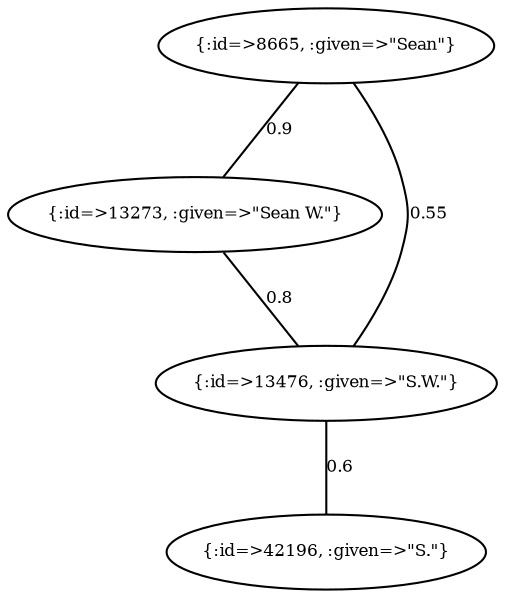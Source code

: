graph Collector__WeightedGraph {
    "{:id=>8665, :given=>\"Sean\"}" [
        fontsize = 8,
        label = "{:id=>8665, :given=>\"Sean\"}"
    ]

    "{:id=>13273, :given=>\"Sean W.\"}" [
        fontsize = 8,
        label = "{:id=>13273, :given=>\"Sean W.\"}"
    ]

    "{:id=>13476, :given=>\"S.W.\"}" [
        fontsize = 8,
        label = "{:id=>13476, :given=>\"S.W.\"}"
    ]

    "{:id=>42196, :given=>\"S.\"}" [
        fontsize = 8,
        label = "{:id=>42196, :given=>\"S.\"}"
    ]

    "{:id=>8665, :given=>\"Sean\"}" -- "{:id=>13273, :given=>\"Sean W.\"}" [
        fontsize = 8,
        label = 0.9
    ]

    "{:id=>8665, :given=>\"Sean\"}" -- "{:id=>13476, :given=>\"S.W.\"}" [
        fontsize = 8,
        label = 0.55
    ]

    "{:id=>13273, :given=>\"Sean W.\"}" -- "{:id=>13476, :given=>\"S.W.\"}" [
        fontsize = 8,
        label = 0.8
    ]

    "{:id=>13476, :given=>\"S.W.\"}" -- "{:id=>42196, :given=>\"S.\"}" [
        fontsize = 8,
        label = 0.6
    ]
}
